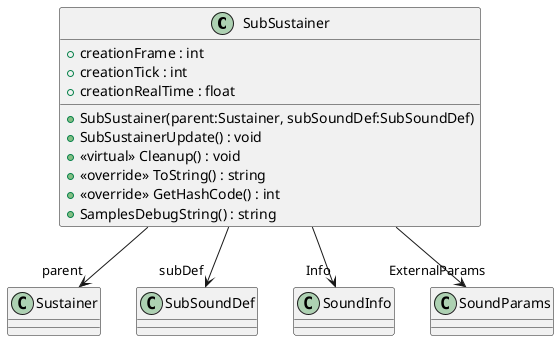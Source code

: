 @startuml
class SubSustainer {
    + creationFrame : int
    + creationTick : int
    + creationRealTime : float
    + SubSustainer(parent:Sustainer, subSoundDef:SubSoundDef)
    + SubSustainerUpdate() : void
    + <<virtual>> Cleanup() : void
    + <<override>> ToString() : string
    + <<override>> GetHashCode() : int
    + SamplesDebugString() : string
}
SubSustainer --> "parent" Sustainer
SubSustainer --> "subDef" SubSoundDef
SubSustainer --> "Info" SoundInfo
SubSustainer --> "ExternalParams" SoundParams
@enduml
